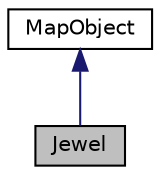 digraph "Jewel"
{
 // LATEX_PDF_SIZE
  edge [fontname="Helvetica",fontsize="10",labelfontname="Helvetica",labelfontsize="10"];
  node [fontname="Helvetica",fontsize="10",shape=record];
  Node1 [label="Jewel",height=0.2,width=0.4,color="black", fillcolor="grey75", style="filled", fontcolor="black",tooltip=" "];
  Node2 -> Node1 [dir="back",color="midnightblue",fontsize="10",style="solid"];
  Node2 [label="MapObject",height=0.2,width=0.4,color="black", fillcolor="white", style="filled",URL="$class_map_object.html",tooltip="Classe MapObject que compõe a matriz do mapa do jogo."];
}
